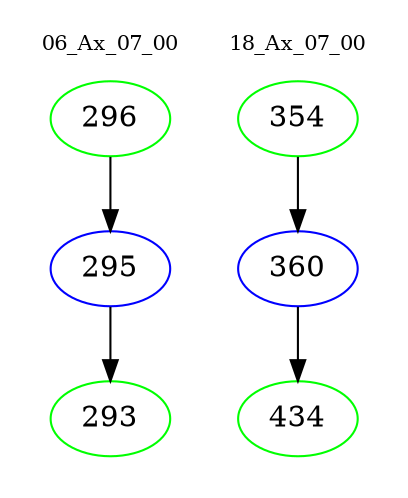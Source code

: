 digraph{
subgraph cluster_0 {
color = white
label = "06_Ax_07_00";
fontsize=10;
T0_296 [label="296", color="green"]
T0_296 -> T0_295 [color="black"]
T0_295 [label="295", color="blue"]
T0_295 -> T0_293 [color="black"]
T0_293 [label="293", color="green"]
}
subgraph cluster_1 {
color = white
label = "18_Ax_07_00";
fontsize=10;
T1_354 [label="354", color="green"]
T1_354 -> T1_360 [color="black"]
T1_360 [label="360", color="blue"]
T1_360 -> T1_434 [color="black"]
T1_434 [label="434", color="green"]
}
}
